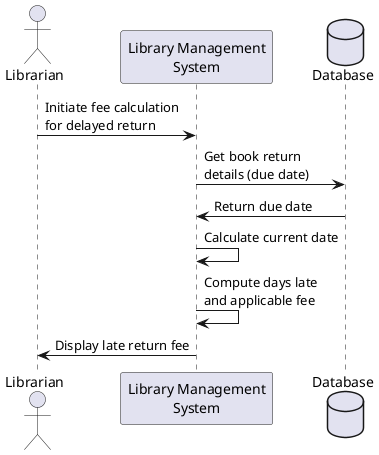 @startuml
actor Librarian as librarian
participant "Library Management\nSystem" as system
database "Database" as db

librarian -> system : Initiate fee calculation\nfor delayed return
system -> db : Get book return\ndetails (due date)
db -> system : Return due date
system -> system : Calculate current date
system -> system : Compute days late\nand applicable fee
system -> librarian : Display late return fee

@enduml